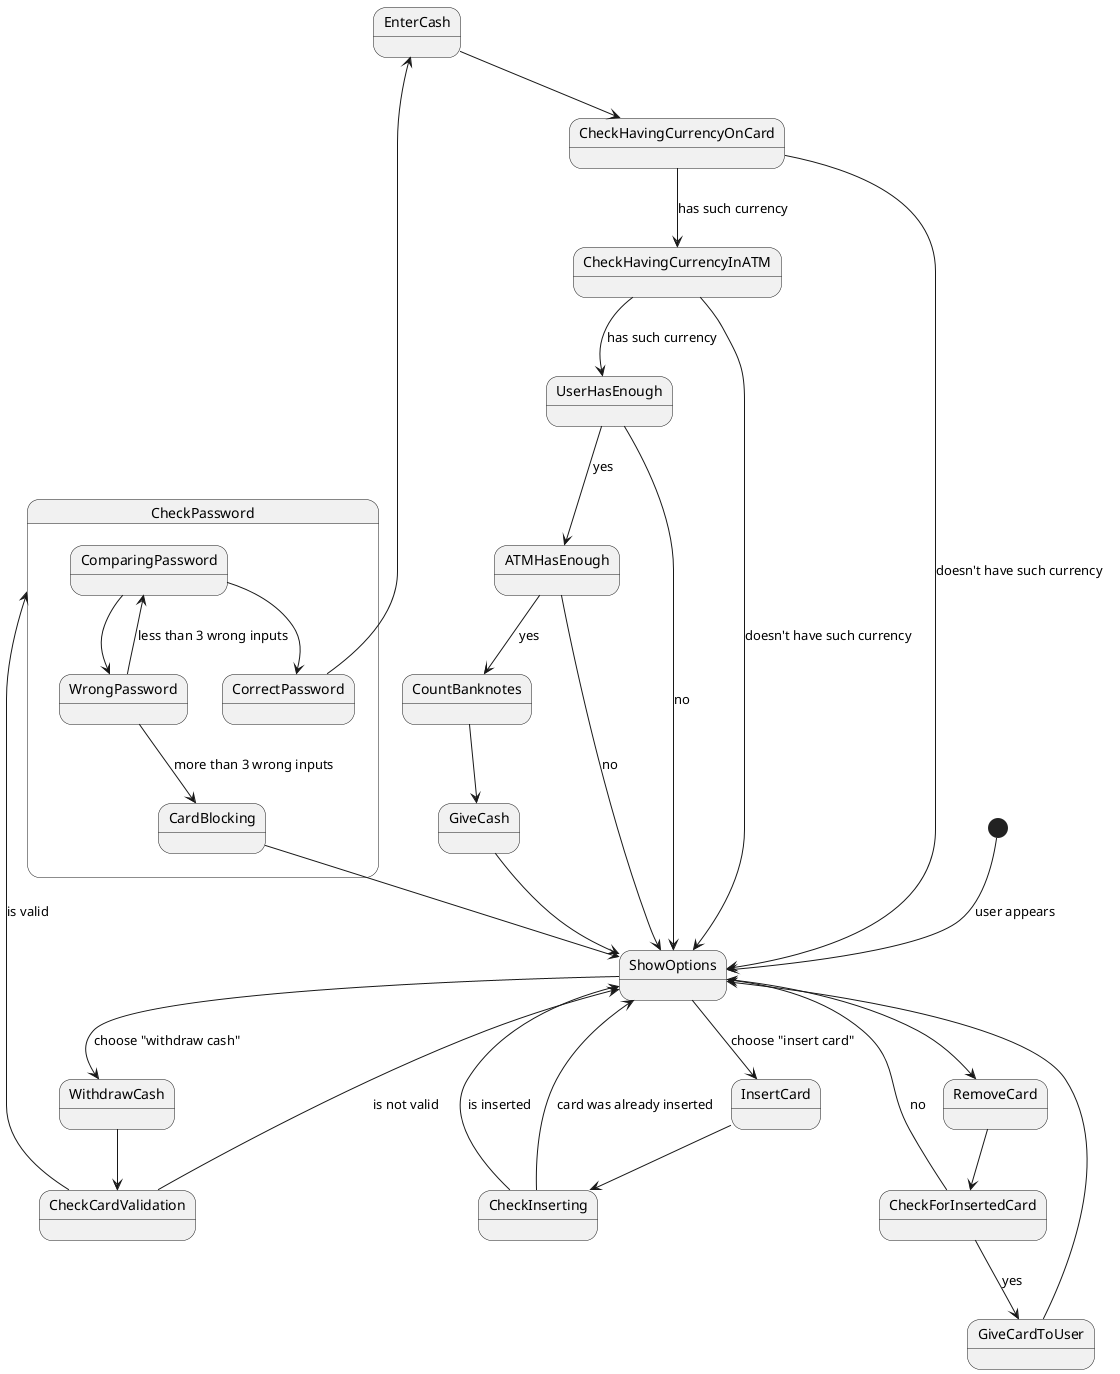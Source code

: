 @startuml
'https://plantuml.com/state-diagram

[*] --> ShowOptions: user appears

ShowOptions --> InsertCard: choose "insert card"
InsertCard --> CheckInserting
CheckInserting --> ShowOptions: card was already inserted
CheckInserting --> ShowOptions: is inserted

ShowOptions --> WithdrawCash:choose "withdraw cash"
WithdrawCash --> CheckCardValidation

CheckCardValidation --> CheckPassword: is valid
CheckCardValidation --> ShowOptions: is not valid

state CheckPassword{
ComparingPassword --> WrongPassword
WrongPassword --> ComparingPassword: less than 3 wrong inputs
WrongPassword --> CardBlocking: more than 3 wrong inputs
CardBlocking --> ShowOptions

ComparingPassword --> CorrectPassword
}

CorrectPassword --> EnterCash
EnterCash --> CheckHavingCurrencyOnCard

CheckHavingCurrencyOnCard --> ShowOptions: doesn't have such currency
CheckHavingCurrencyOnCard --> CheckHavingCurrencyInATM: has such currency

CheckHavingCurrencyInATM --> ShowOptions: doesn't have such currency
CheckHavingCurrencyInATM --> UserHasEnough: has such currency

UserHasEnough --> ShowOptions: no
UserHasEnough --> ATMHasEnough: yes

ATMHasEnough --> ShowOptions: no
ATMHasEnough --> CountBanknotes: yes

CountBanknotes --> GiveCash
GiveCash --> ShowOptions

ShowOptions --> RemoveCard
RemoveCard --> CheckForInsertedCard
CheckForInsertedCard --> GiveCardToUser: yes
GiveCardToUser --> ShowOptions
CheckForInsertedCard --> ShowOptions: no
@enduml